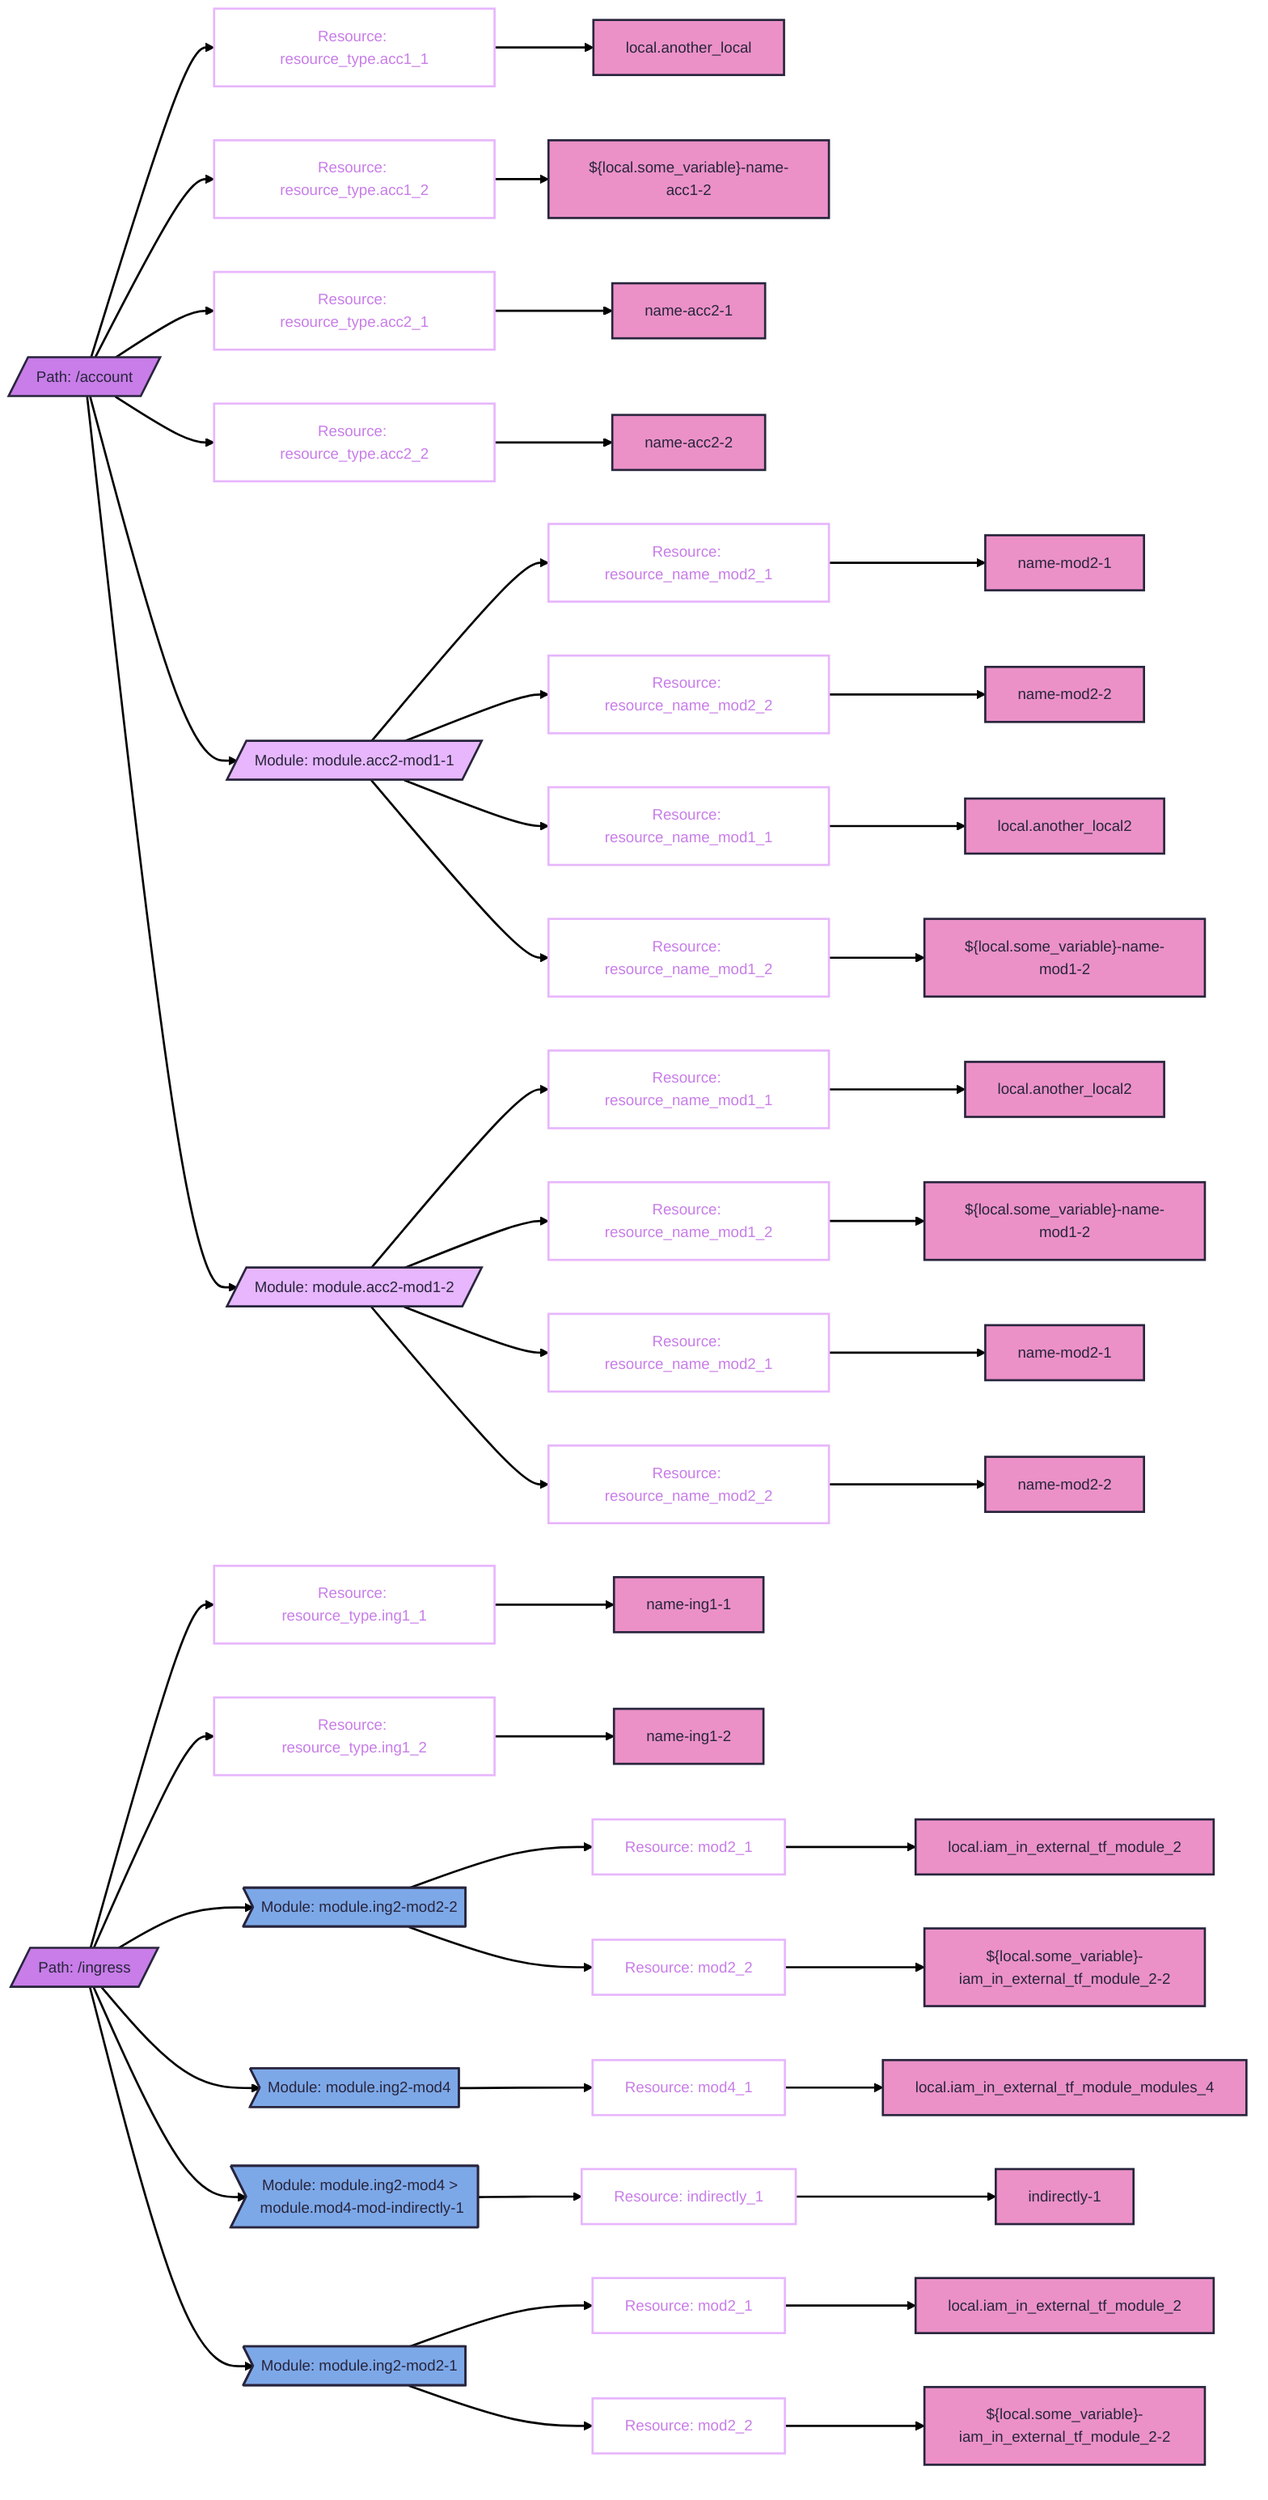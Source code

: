 ---
config:
  theme: redux
---
flowchart LR
  classDef tf-path fill:#c87de8
  classDef tf-resource-name stroke:#e7b6fc,color:#c87de8
  classDef tf-resource-name-int-mod fill:#e7b6fc
  classDef tf-resource-name-ext-mod fill:#7da8e8
  classDef tf-resource-field-name fill:#eb91c7
  account[/"Path: /account"/]:::tf-path --> account___acc11["Resource: resource_type.acc1_1"]:::tf-resource-name --> account___acc11___FieldName["local.another_local"]:::tf-resource-field-name
  account[/"Path: /account"/]:::tf-path --> account___acc12["Resource: resource_type.acc1_2"]:::tf-resource-name --> account___acc12___FieldName["${local.some_variable}-name-acc1-2"]:::tf-resource-field-name
  account[/"Path: /account"/]:::tf-path --> account___acc21["Resource: resource_type.acc2_1"]:::tf-resource-name --> account___acc21___FieldName["name-acc2-1"]:::tf-resource-field-name
  account[/"Path: /account"/]:::tf-path --> account___acc22["Resource: resource_type.acc2_2"]:::tf-resource-name --> account___acc22___FieldName["name-acc2-2"]:::tf-resource-field-name
  account[/"Path: /account"/]:::tf-path --> account___mod___accountmodulesmodule1___acc2mod11[/"Module: module.acc2-mod1-1"/]:::tf-resource-name-int-mod
  account___mod___accountmodulesmodule1___acc2mod11[/"Module: module.acc2-mod1-1"/]:::tf-resource-name-int-mod --> account___mod___accountmodulesmodule1___acc2mod11___resourcenamemod21["Resource: resource_name_mod2_1"]:::tf-resource-name --> account___mod___accountmodulesmodule1___acc2mod11___resourcenamemod21___FieldName["name-mod2-1"]:::tf-resource-field-name
  account___mod___accountmodulesmodule1___acc2mod11[/"Module: module.acc2-mod1-1"/]:::tf-resource-name-int-mod --> account___mod___accountmodulesmodule1___acc2mod11___resourcenamemod22["Resource: resource_name_mod2_2"]:::tf-resource-name --> account___mod___accountmodulesmodule1___acc2mod11___resourcenamemod22___FieldName["name-mod2-2"]:::tf-resource-field-name
  account___mod___accountmodulesmodule1___acc2mod11[/"Module: module.acc2-mod1-1"/]:::tf-resource-name-int-mod --> account___mod___accountmodulesmodule1___acc2mod11___resourcenamemod11["Resource: resource_name_mod1_1"]:::tf-resource-name --> account___mod___accountmodulesmodule1___acc2mod11___resourcenamemod11___FieldName["local.another_local2"]:::tf-resource-field-name
  account___mod___accountmodulesmodule1___acc2mod11[/"Module: module.acc2-mod1-1"/]:::tf-resource-name-int-mod --> account___mod___accountmodulesmodule1___acc2mod11___resourcenamemod12["Resource: resource_name_mod1_2"]:::tf-resource-name --> account___mod___accountmodulesmodule1___acc2mod11___resourcenamemod12___FieldName["${local.some_variable}-name-mod1-2"]:::tf-resource-field-name
  account[/"Path: /account"/]:::tf-path --> account___mod___accountmodulesmodule1___acc2mod12[/"Module: module.acc2-mod1-2"/]:::tf-resource-name-int-mod
  account___mod___accountmodulesmodule1___acc2mod12[/"Module: module.acc2-mod1-2"/]:::tf-resource-name-int-mod --> account___mod___accountmodulesmodule1___acc2mod12___resourcenamemod11["Resource: resource_name_mod1_1"]:::tf-resource-name --> account___mod___accountmodulesmodule1___acc2mod12___resourcenamemod11___FieldName["local.another_local2"]:::tf-resource-field-name
  account___mod___accountmodulesmodule1___acc2mod12[/"Module: module.acc2-mod1-2"/]:::tf-resource-name-int-mod --> account___mod___accountmodulesmodule1___acc2mod12___resourcenamemod12["Resource: resource_name_mod1_2"]:::tf-resource-name --> account___mod___accountmodulesmodule1___acc2mod12___resourcenamemod12___FieldName["${local.some_variable}-name-mod1-2"]:::tf-resource-field-name
  account___mod___accountmodulesmodule1___acc2mod12[/"Module: module.acc2-mod1-2"/]:::tf-resource-name-int-mod --> account___mod___accountmodulesmodule1___acc2mod12___resourcenamemod21["Resource: resource_name_mod2_1"]:::tf-resource-name --> account___mod___accountmodulesmodule1___acc2mod12___resourcenamemod21___FieldName["name-mod2-1"]:::tf-resource-field-name
  account___mod___accountmodulesmodule1___acc2mod12[/"Module: module.acc2-mod1-2"/]:::tf-resource-name-int-mod --> account___mod___accountmodulesmodule1___acc2mod12___resourcenamemod22["Resource: resource_name_mod2_2"]:::tf-resource-name --> account___mod___accountmodulesmodule1___acc2mod12___resourcenamemod22___FieldName["name-mod2-2"]:::tf-resource-field-name
  ingress[/"Path: /ingress"/]:::tf-path --> ingress___ing11["Resource: resource_type.ing1_1"]:::tf-resource-name --> ingress___ing11___FieldName["name-ing1-1"]:::tf-resource-field-name
  ingress[/"Path: /ingress"/]:::tf-path --> ingress___ing12["Resource: resource_type.ing1_2"]:::tf-resource-name --> ingress___ing12___FieldName["name-ing1-2"]:::tf-resource-field-name
  ingress[/"Path: /ingress"/]:::tf-path --> ingress___mod___root___ing2mod22>"Module: module.ing2-mod2-2"]:::tf-resource-name-ext-mod
  ingress___mod___root___ing2mod22>"Module: module.ing2-mod2-2"]:::tf-resource-name-ext-mod --> ingress___mod___root___ing2mod22___mod21["Resource: mod2_1"]:::tf-resource-name --> ingress___mod___root___ing2mod22___mod21___FieldName["local.iam_in_external_tf_module_2"]:::tf-resource-field-name
  ingress___mod___root___ing2mod22>"Module: module.ing2-mod2-2"]:::tf-resource-name-ext-mod --> ingress___mod___root___ing2mod22___mod22["Resource: mod2_2"]:::tf-resource-name --> ingress___mod___root___ing2mod22___mod22___FieldName["${local.some_variable}-iam_in_external_tf_module_2-2"]:::tf-resource-field-name
  ingress[/"Path: /ingress"/]:::tf-path --> ingress___mod___root___ing2mod4>"Module: module.ing2-mod4"]:::tf-resource-name-ext-mod
  ingress___mod___root___ing2mod4>"Module: module.ing2-mod4"]:::tf-resource-name-ext-mod --> ingress___mod___root___ing2mod4___mod41["Resource: mod4_1"]:::tf-resource-name --> ingress___mod___root___ing2mod4___mod41___FieldName["local.iam_in_external_tf_module_modules_4"]:::tf-resource-field-name
  ingress[/"Path: /ingress"/]:::tf-path --> ingress___mod___root___ing2mod4___mod4modindirectly1>"Module: module.ing2-mod4 > module.mod4-mod-indirectly-1"]:::tf-resource-name-ext-mod
  ingress___mod___root___ing2mod4___mod4modindirectly1>"Module: module.ing2-mod4 > module.mod4-mod-indirectly-1"]:::tf-resource-name-ext-mod --> ingress___mod___root___ing2mod4___mod4modindirectly1___indirectly1["Resource: indirectly_1"]:::tf-resource-name --> ingress___mod___root___ing2mod4___mod4modindirectly1___indirectly1___FieldName["indirectly-1"]:::tf-resource-field-name
  ingress[/"Path: /ingress"/]:::tf-path --> ingress___mod___root___ing2mod21>"Module: module.ing2-mod2-1"]:::tf-resource-name-ext-mod
  ingress___mod___root___ing2mod21>"Module: module.ing2-mod2-1"]:::tf-resource-name-ext-mod --> ingress___mod___root___ing2mod21___mod21["Resource: mod2_1"]:::tf-resource-name --> ingress___mod___root___ing2mod21___mod21___FieldName["local.iam_in_external_tf_module_2"]:::tf-resource-field-name
  ingress___mod___root___ing2mod21>"Module: module.ing2-mod2-1"]:::tf-resource-name-ext-mod --> ingress___mod___root___ing2mod21___mod22["Resource: mod2_2"]:::tf-resource-name --> ingress___mod___root___ing2mod21___mod22___FieldName["${local.some_variable}-iam_in_external_tf_module_2-2"]:::tf-resource-field-name